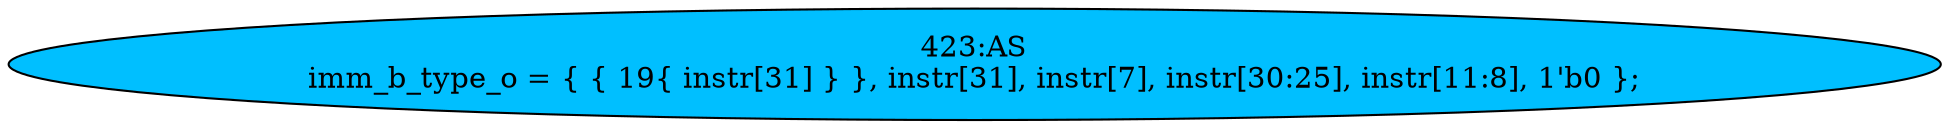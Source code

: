 strict digraph "" {
	node [label="\N"];
	"423:AS"	 [ast="<pyverilog.vparser.ast.Assign object at 0x7f2237101a50>",
		def_var="['imm_b_type_o']",
		fillcolor=deepskyblue,
		label="423:AS
imm_b_type_o = { { 19{ instr[31] } }, instr[31], instr[7], instr[30:25], instr[11:8], 1'b0 };",
		statements="[]",
		style=filled,
		typ=Assign,
		use_var="['instr', 'instr', 'instr', 'instr', 'instr']"];
}
